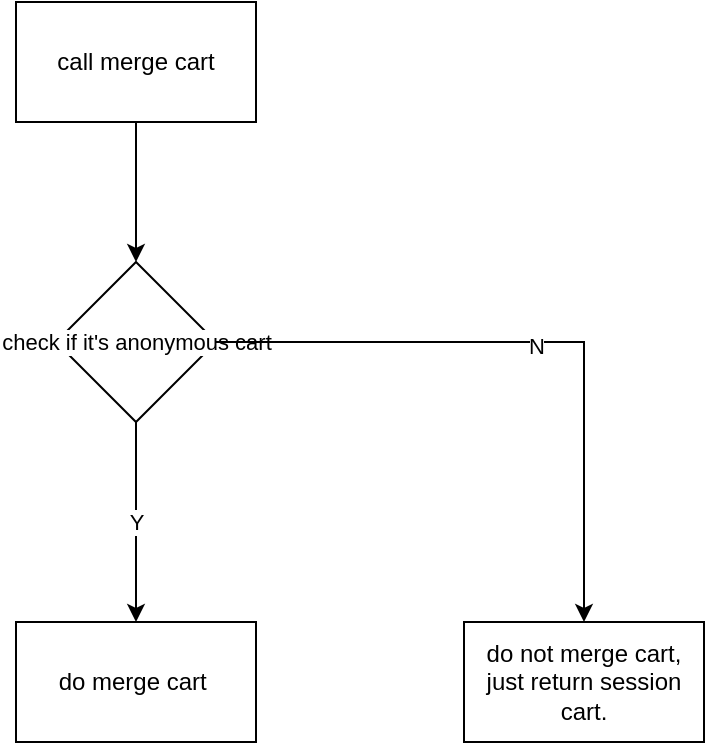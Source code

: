 <mxfile version="21.6.2" type="github">
  <diagram id="C5RBs43oDa-KdzZeNtuy" name="Page-1">
    <mxGraphModel dx="1233" dy="664" grid="1" gridSize="10" guides="1" tooltips="1" connect="1" arrows="1" fold="1" page="1" pageScale="1" pageWidth="827" pageHeight="1169" math="0" shadow="0">
      <root>
        <mxCell id="WIyWlLk6GJQsqaUBKTNV-0" />
        <mxCell id="WIyWlLk6GJQsqaUBKTNV-1" parent="WIyWlLk6GJQsqaUBKTNV-0" />
        <mxCell id="bWwUDzhg912anRsqCQfh-0" value="call merge cart" style="rounded=0;whiteSpace=wrap;html=1;" vertex="1" parent="WIyWlLk6GJQsqaUBKTNV-1">
          <mxGeometry x="130" y="90" width="120" height="60" as="geometry" />
        </mxCell>
        <mxCell id="bWwUDzhg912anRsqCQfh-1" value="" style="rhombus;whiteSpace=wrap;html=1;" vertex="1" parent="WIyWlLk6GJQsqaUBKTNV-1">
          <mxGeometry x="150" y="220" width="80" height="80" as="geometry" />
        </mxCell>
        <mxCell id="bWwUDzhg912anRsqCQfh-2" value="check if it&#39;s anonymous cart" style="endArrow=classic;html=1;rounded=0;exitX=0.5;exitY=1;exitDx=0;exitDy=0;" edge="1" parent="WIyWlLk6GJQsqaUBKTNV-1" source="bWwUDzhg912anRsqCQfh-0" target="bWwUDzhg912anRsqCQfh-1">
          <mxGeometry x="1" y="40" width="50" height="50" relative="1" as="geometry">
            <mxPoint x="190" y="160" as="sourcePoint" />
            <mxPoint x="240" y="90" as="targetPoint" />
            <mxPoint x="-40" y="40" as="offset" />
          </mxGeometry>
        </mxCell>
        <mxCell id="bWwUDzhg912anRsqCQfh-3" value="do merge cart&amp;nbsp;" style="rounded=0;whiteSpace=wrap;html=1;" vertex="1" parent="WIyWlLk6GJQsqaUBKTNV-1">
          <mxGeometry x="130" y="400" width="120" height="60" as="geometry" />
        </mxCell>
        <mxCell id="bWwUDzhg912anRsqCQfh-4" value="Y" style="endArrow=classic;html=1;rounded=0;entryX=0.5;entryY=0;entryDx=0;entryDy=0;exitX=0.5;exitY=1;exitDx=0;exitDy=0;" edge="1" parent="WIyWlLk6GJQsqaUBKTNV-1" source="bWwUDzhg912anRsqCQfh-1" target="bWwUDzhg912anRsqCQfh-3">
          <mxGeometry width="50" height="50" relative="1" as="geometry">
            <mxPoint x="250" y="330" as="sourcePoint" />
            <mxPoint x="300" y="280" as="targetPoint" />
          </mxGeometry>
        </mxCell>
        <mxCell id="bWwUDzhg912anRsqCQfh-5" value="do not merge cart, just return session cart." style="rounded=0;whiteSpace=wrap;html=1;" vertex="1" parent="WIyWlLk6GJQsqaUBKTNV-1">
          <mxGeometry x="354" y="400" width="120" height="60" as="geometry" />
        </mxCell>
        <mxCell id="bWwUDzhg912anRsqCQfh-6" value="" style="endArrow=classic;html=1;rounded=0;entryX=0.5;entryY=0;entryDx=0;entryDy=0;" edge="1" parent="WIyWlLk6GJQsqaUBKTNV-1" target="bWwUDzhg912anRsqCQfh-5">
          <mxGeometry width="50" height="50" relative="1" as="geometry">
            <mxPoint x="230" y="260" as="sourcePoint" />
            <mxPoint x="280" y="210" as="targetPoint" />
            <Array as="points">
              <mxPoint x="414" y="260" />
            </Array>
          </mxGeometry>
        </mxCell>
        <mxCell id="bWwUDzhg912anRsqCQfh-7" value="N" style="edgeLabel;html=1;align=center;verticalAlign=middle;resizable=0;points=[];" vertex="1" connectable="0" parent="bWwUDzhg912anRsqCQfh-6">
          <mxGeometry x="-0.014" y="-2" relative="1" as="geometry">
            <mxPoint as="offset" />
          </mxGeometry>
        </mxCell>
      </root>
    </mxGraphModel>
  </diagram>
</mxfile>
